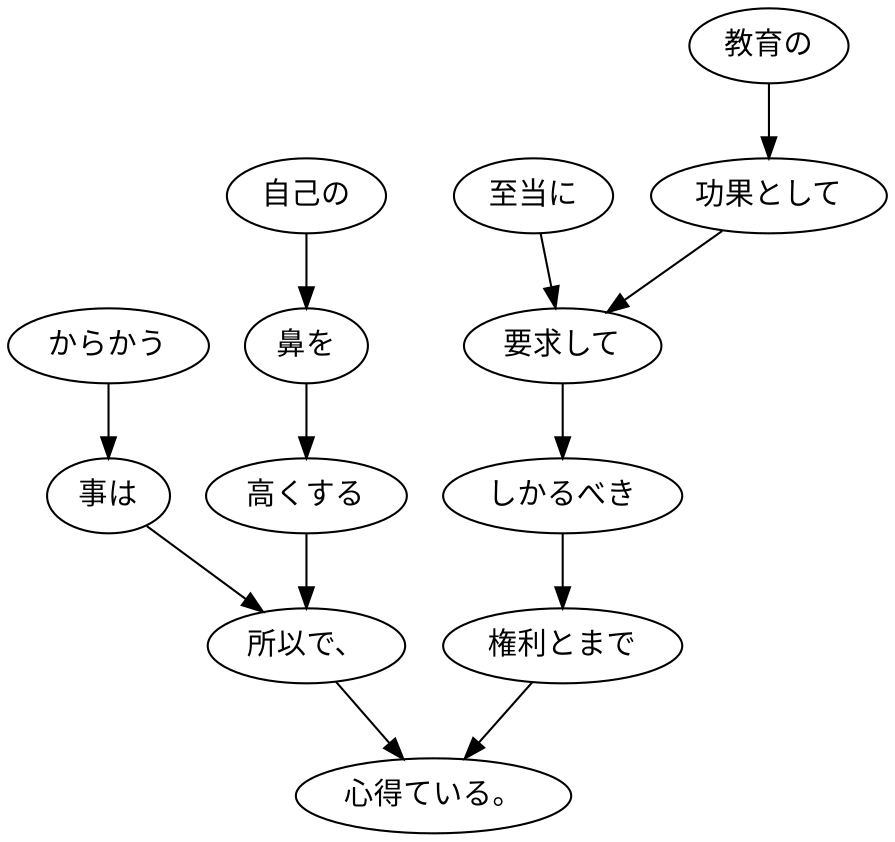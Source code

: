 digraph graph4794 {
	node0 [label="からかう"];
	node1 [label="事は"];
	node2 [label="自己の"];
	node3 [label="鼻を"];
	node4 [label="高くする"];
	node5 [label="所以で、"];
	node6 [label="教育の"];
	node7 [label="功果として"];
	node8 [label="至当に"];
	node9 [label="要求して"];
	node10 [label="しかるべき"];
	node11 [label="権利とまで"];
	node12 [label="心得ている。"];
	node0 -> node1;
	node1 -> node5;
	node2 -> node3;
	node3 -> node4;
	node4 -> node5;
	node5 -> node12;
	node6 -> node7;
	node7 -> node9;
	node8 -> node9;
	node9 -> node10;
	node10 -> node11;
	node11 -> node12;
}
